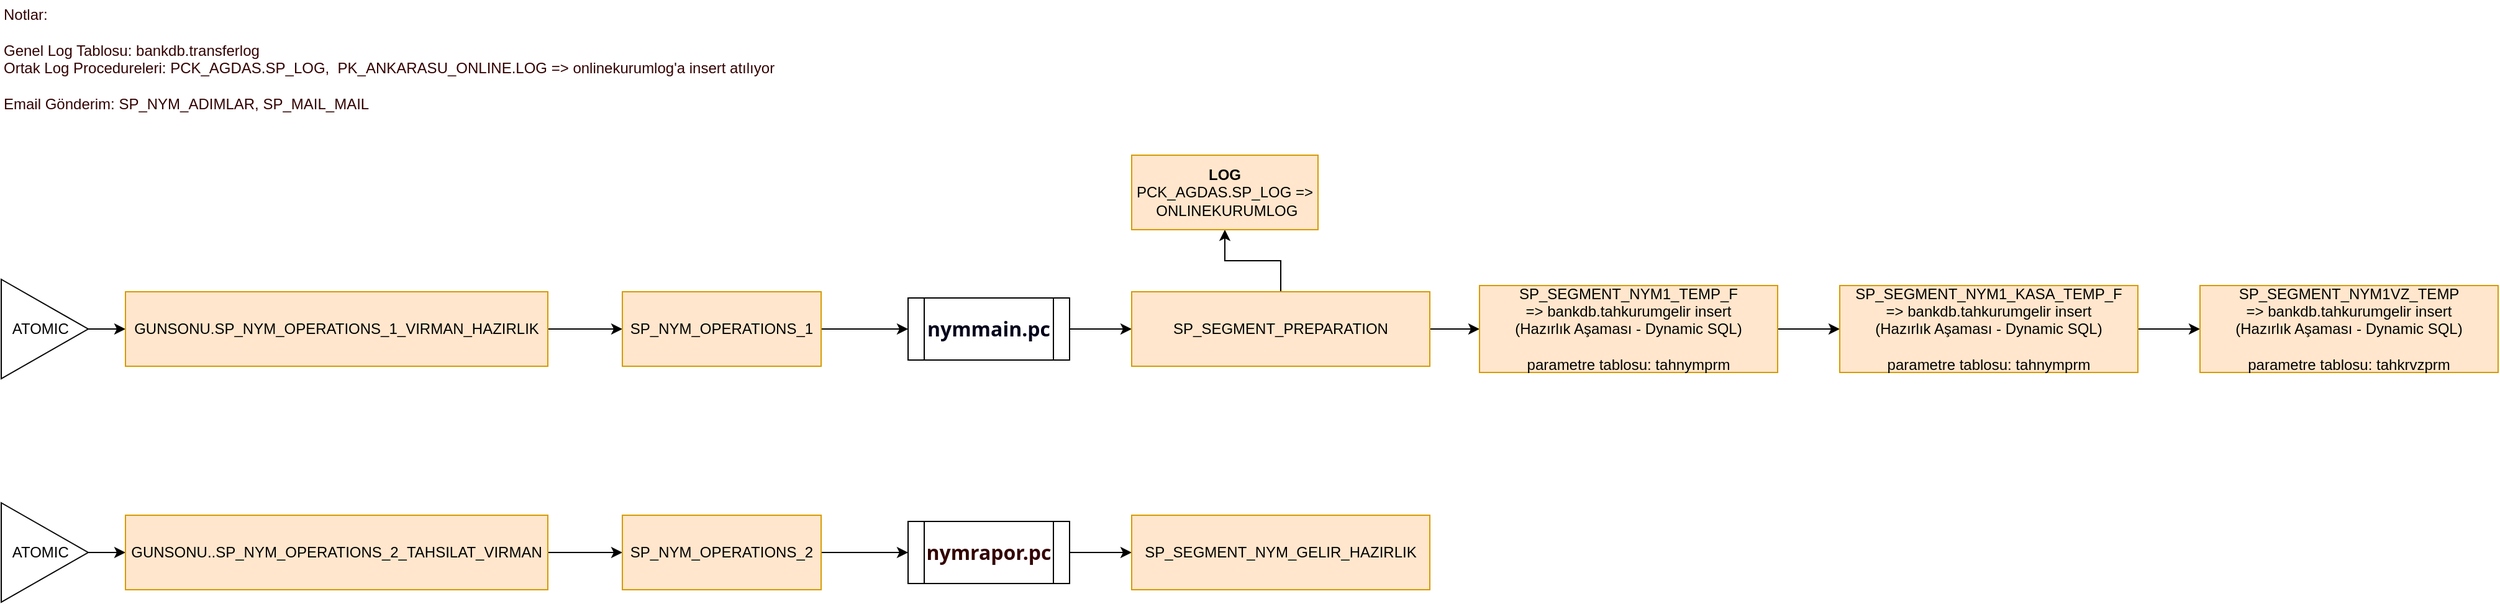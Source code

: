 <mxfile version="20.8.14" type="github">
  <diagram id="KAb09H1aaRv1wUn9QZgi" name="Page-1">
    <mxGraphModel dx="1292" dy="1779" grid="1" gridSize="10" guides="1" tooltips="1" connect="1" arrows="1" fold="1" page="1" pageScale="1" pageWidth="850" pageHeight="1100" math="0" shadow="0">
      <root>
        <mxCell id="0" />
        <mxCell id="1" parent="0" />
        <mxCell id="SjDv2KnS--hnq-5WUfop-4" value="" style="edgeStyle=orthogonalEdgeStyle;rounded=0;orthogonalLoop=1;jettySize=auto;html=1;" parent="1" source="SjDv2KnS--hnq-5WUfop-2" target="SjDv2KnS--hnq-5WUfop-3" edge="1">
          <mxGeometry relative="1" as="geometry" />
        </mxCell>
        <mxCell id="SjDv2KnS--hnq-5WUfop-2" value="ATOMIC&amp;nbsp;&amp;nbsp;" style="triangle;whiteSpace=wrap;html=1;" parent="1" vertex="1">
          <mxGeometry x="20" y="200" width="70" height="80" as="geometry" />
        </mxCell>
        <mxCell id="SjDv2KnS--hnq-5WUfop-6" value="" style="edgeStyle=orthogonalEdgeStyle;rounded=0;orthogonalLoop=1;jettySize=auto;html=1;" parent="1" source="SjDv2KnS--hnq-5WUfop-3" target="SjDv2KnS--hnq-5WUfop-5" edge="1">
          <mxGeometry relative="1" as="geometry" />
        </mxCell>
        <mxCell id="SjDv2KnS--hnq-5WUfop-3" value="GUNSONU.SP_NYM_OPERATIONS_1_VIRMAN_HAZIRLIK" style="rounded=0;whiteSpace=wrap;html=1;fillColor=#ffe6cc;strokeColor=#d79b00;" parent="1" vertex="1">
          <mxGeometry x="120" y="210" width="340" height="60" as="geometry" />
        </mxCell>
        <mxCell id="SjDv2KnS--hnq-5WUfop-18" style="edgeStyle=orthogonalEdgeStyle;rounded=0;orthogonalLoop=1;jettySize=auto;html=1;entryX=0;entryY=0.5;entryDx=0;entryDy=0;fontColor=#03031c;" parent="1" source="SjDv2KnS--hnq-5WUfop-5" target="SjDv2KnS--hnq-5WUfop-7" edge="1">
          <mxGeometry relative="1" as="geometry" />
        </mxCell>
        <mxCell id="SjDv2KnS--hnq-5WUfop-5" value="SP_NYM_OPERATIONS_1" style="rounded=0;whiteSpace=wrap;html=1;fillColor=#ffe6cc;strokeColor=#d79b00;" parent="1" vertex="1">
          <mxGeometry x="520" y="210" width="160" height="60" as="geometry" />
        </mxCell>
        <mxCell id="SjDv2KnS--hnq-5WUfop-23" value="" style="edgeStyle=orthogonalEdgeStyle;rounded=0;orthogonalLoop=1;jettySize=auto;html=1;fontColor=#330000;" parent="1" source="SjDv2KnS--hnq-5WUfop-7" target="SjDv2KnS--hnq-5WUfop-22" edge="1">
          <mxGeometry relative="1" as="geometry" />
        </mxCell>
        <mxCell id="SjDv2KnS--hnq-5WUfop-7" value="&lt;font style=&quot;box-sizing: border-box; cursor: pointer; outline: transparent; text-decoration-line: none; transition: color 80ms cubic-bezier(0.165, 0.84, 0.44, 1) 0s, background 80ms linear 0s; font-weight: bold; font-family: &amp;quot;Segoe UI Web (West European)&amp;quot;, &amp;quot;Segoe UI&amp;quot;, -apple-system, BlinkMacSystemFont, Roboto, &amp;quot;Helvetica Neue&amp;quot;, sans-serif; font-size: 16px; text-align: start;&quot; color=&quot;#03031c&quot;&gt;nymmain.pc&lt;/font&gt;" style="shape=process;whiteSpace=wrap;html=1;backgroundOutline=1;" parent="1" vertex="1">
          <mxGeometry x="750" y="215" width="130" height="50" as="geometry" />
        </mxCell>
        <mxCell id="SjDv2KnS--hnq-5WUfop-11" value="" style="edgeStyle=orthogonalEdgeStyle;rounded=0;orthogonalLoop=1;jettySize=auto;html=1;" parent="1" source="SjDv2KnS--hnq-5WUfop-12" target="SjDv2KnS--hnq-5WUfop-14" edge="1">
          <mxGeometry relative="1" as="geometry" />
        </mxCell>
        <mxCell id="SjDv2KnS--hnq-5WUfop-12" value="ATOMIC&amp;nbsp;&amp;nbsp;" style="triangle;whiteSpace=wrap;html=1;" parent="1" vertex="1">
          <mxGeometry x="20" y="380" width="70" height="80" as="geometry" />
        </mxCell>
        <mxCell id="SjDv2KnS--hnq-5WUfop-13" value="" style="edgeStyle=orthogonalEdgeStyle;rounded=0;orthogonalLoop=1;jettySize=auto;html=1;" parent="1" source="SjDv2KnS--hnq-5WUfop-14" target="SjDv2KnS--hnq-5WUfop-16" edge="1">
          <mxGeometry relative="1" as="geometry" />
        </mxCell>
        <mxCell id="SjDv2KnS--hnq-5WUfop-14" value="GUNSONU..SP_NYM_OPERATIONS_2_TAHSILAT_VIRMAN&lt;b&gt;&lt;/b&gt;" style="rounded=0;whiteSpace=wrap;html=1;fillColor=#ffe6cc;strokeColor=#d79b00;" parent="1" vertex="1">
          <mxGeometry x="120" y="390" width="340" height="60" as="geometry" />
        </mxCell>
        <mxCell id="SjDv2KnS--hnq-5WUfop-21" style="edgeStyle=orthogonalEdgeStyle;rounded=0;orthogonalLoop=1;jettySize=auto;html=1;entryX=0;entryY=0.5;entryDx=0;entryDy=0;fontColor=#330000;" parent="1" source="SjDv2KnS--hnq-5WUfop-16" target="SjDv2KnS--hnq-5WUfop-20" edge="1">
          <mxGeometry relative="1" as="geometry" />
        </mxCell>
        <mxCell id="SjDv2KnS--hnq-5WUfop-16" value="SP_NYM_OPERATIONS_2" style="rounded=0;whiteSpace=wrap;html=1;fillColor=#ffe6cc;strokeColor=#d79b00;" parent="1" vertex="1">
          <mxGeometry x="520" y="390" width="160" height="60" as="geometry" />
        </mxCell>
        <mxCell id="SjDv2KnS--hnq-5WUfop-25" value="" style="edgeStyle=orthogonalEdgeStyle;rounded=0;orthogonalLoop=1;jettySize=auto;html=1;fontColor=#330000;" parent="1" source="SjDv2KnS--hnq-5WUfop-20" target="SjDv2KnS--hnq-5WUfop-24" edge="1">
          <mxGeometry relative="1" as="geometry" />
        </mxCell>
        <mxCell id="SjDv2KnS--hnq-5WUfop-20" value="&lt;font style=&quot;box-sizing: border-box; cursor: pointer; outline: transparent; transition: color 80ms cubic-bezier(0.165, 0.84, 0.44, 1) 0s, background 80ms linear 0s; font-weight: bold; font-family: &amp;quot;Segoe UI Web (West European)&amp;quot;, &amp;quot;Segoe UI&amp;quot;, -apple-system, BlinkMacSystemFont, Roboto, &amp;quot;Helvetica Neue&amp;quot;, sans-serif; font-size: 16px; text-align: start;&quot; color=&quot;#330000&quot;&gt;nymrapor.pc&lt;/font&gt;" style="shape=process;whiteSpace=wrap;html=1;backgroundOutline=1;" parent="1" vertex="1">
          <mxGeometry x="750" y="395" width="130" height="50" as="geometry" />
        </mxCell>
        <mxCell id="SjDv2KnS--hnq-5WUfop-31" style="edgeStyle=orthogonalEdgeStyle;rounded=0;orthogonalLoop=1;jettySize=auto;html=1;entryX=0.5;entryY=1;entryDx=0;entryDy=0;fontColor=#330000;" parent="1" source="SjDv2KnS--hnq-5WUfop-22" target="SjDv2KnS--hnq-5WUfop-30" edge="1">
          <mxGeometry relative="1" as="geometry" />
        </mxCell>
        <mxCell id="SjDv2KnS--hnq-5WUfop-35" value="" style="edgeStyle=orthogonalEdgeStyle;rounded=0;orthogonalLoop=1;jettySize=auto;html=1;fontColor=#330000;" parent="1" source="SjDv2KnS--hnq-5WUfop-22" target="SjDv2KnS--hnq-5WUfop-34" edge="1">
          <mxGeometry relative="1" as="geometry" />
        </mxCell>
        <mxCell id="SjDv2KnS--hnq-5WUfop-22" value="SP_SEGMENT_PREPARATION" style="rounded=0;whiteSpace=wrap;html=1;fillColor=#ffe6cc;strokeColor=#d79b00;" parent="1" vertex="1">
          <mxGeometry x="930" y="210" width="240" height="60" as="geometry" />
        </mxCell>
        <mxCell id="SjDv2KnS--hnq-5WUfop-24" value="SP_SEGMENT_NYM_GELIR_HAZIRLIK" style="rounded=0;whiteSpace=wrap;html=1;fillColor=#ffe6cc;strokeColor=#d79b00;" parent="1" vertex="1">
          <mxGeometry x="930" y="390" width="240" height="60" as="geometry" />
        </mxCell>
        <mxCell id="SjDv2KnS--hnq-5WUfop-26" value="Notlar:&lt;br&gt;&lt;br&gt;Genel Log Tablosu: bankdb.transferlog&lt;br&gt;Ortak Log Procedureleri:&amp;nbsp;PCK_AGDAS.SP_LOG,&amp;nbsp;&amp;nbsp;PK_ANKARASU_ONLINE.LOG =&amp;gt;&amp;nbsp;onlinekurumlog&#39;a insert atılıyor&lt;br&gt;&lt;br&gt;Email Gönderim: SP_NYM_ADIMLAR, SP_MAIL_MAIL&amp;nbsp;&lt;br&gt;&amp;nbsp;" style="text;html=1;align=left;verticalAlign=middle;resizable=0;points=[];autosize=1;strokeColor=none;fillColor=none;fontColor=#330000;" parent="1" vertex="1">
          <mxGeometry x="20" y="-25" width="640" height="110" as="geometry" />
        </mxCell>
        <mxCell id="SjDv2KnS--hnq-5WUfop-30" value="&lt;b&gt;LOG&lt;/b&gt;&lt;br&gt;PCK_AGDAS.SP_LOG =&amp;gt;&lt;br&gt;&amp;nbsp;ONLINEKURUMLOG" style="rounded=0;whiteSpace=wrap;html=1;labelBackgroundColor=none;fillColor=#ffe6cc;strokeColor=#d79b00;" parent="1" vertex="1">
          <mxGeometry x="930" y="100" width="150" height="60" as="geometry" />
        </mxCell>
        <mxCell id="bCmSKT5gR-KvddqLJEM9-2" value="" style="edgeStyle=orthogonalEdgeStyle;rounded=0;orthogonalLoop=1;jettySize=auto;html=1;" edge="1" parent="1" source="SjDv2KnS--hnq-5WUfop-34" target="bCmSKT5gR-KvddqLJEM9-1">
          <mxGeometry relative="1" as="geometry" />
        </mxCell>
        <mxCell id="SjDv2KnS--hnq-5WUfop-34" value="SP_SEGMENT_NYM1_TEMP_F =&amp;gt;&amp;nbsp;bankdb.tahkurumgelir insert&lt;br&gt;(Hazırlık Aşaması - Dynamic SQL)&lt;br&gt;&lt;br&gt;parametre tablosu:&amp;nbsp;tahnymprm" style="rounded=0;whiteSpace=wrap;html=1;fillColor=#ffe6cc;strokeColor=#d79b00;" parent="1" vertex="1">
          <mxGeometry x="1210" y="205" width="240" height="70" as="geometry" />
        </mxCell>
        <mxCell id="bCmSKT5gR-KvddqLJEM9-4" value="" style="edgeStyle=orthogonalEdgeStyle;rounded=0;orthogonalLoop=1;jettySize=auto;html=1;" edge="1" parent="1" source="bCmSKT5gR-KvddqLJEM9-1" target="bCmSKT5gR-KvddqLJEM9-3">
          <mxGeometry relative="1" as="geometry" />
        </mxCell>
        <mxCell id="bCmSKT5gR-KvddqLJEM9-1" value="SP_SEGMENT_NYM1_KASA_TEMP_F =&amp;gt;&amp;nbsp;bankdb.tahkurumgelir insert&lt;br&gt;(Hazırlık Aşaması - Dynamic SQL)&lt;br&gt;&lt;br&gt;parametre tablosu:&amp;nbsp;tahnymprm" style="rounded=0;whiteSpace=wrap;html=1;fillColor=#ffe6cc;strokeColor=#d79b00;" vertex="1" parent="1">
          <mxGeometry x="1500" y="205" width="240" height="70" as="geometry" />
        </mxCell>
        <mxCell id="bCmSKT5gR-KvddqLJEM9-3" value="SP_SEGMENT_NYM1VZ_TEMP =&amp;gt;&amp;nbsp;bankdb.tahkurumgelir insert&lt;br&gt;(Hazırlık Aşaması - Dynamic SQL)&lt;br&gt;&lt;br&gt;parametre tablosu:&amp;nbsp;tahkrvzprm" style="rounded=0;whiteSpace=wrap;html=1;fillColor=#ffe6cc;strokeColor=#d79b00;" vertex="1" parent="1">
          <mxGeometry x="1790" y="205" width="240" height="70" as="geometry" />
        </mxCell>
      </root>
    </mxGraphModel>
  </diagram>
</mxfile>

